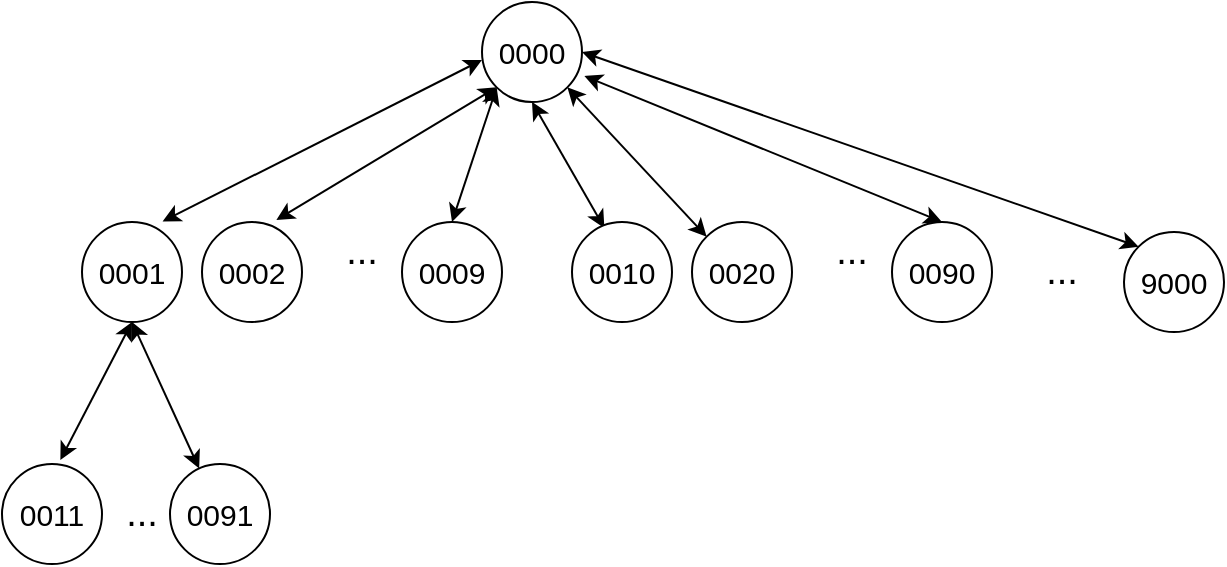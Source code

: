<mxGraphModel dx="692" dy="860" grid="0" gridSize="10" guides="1" tooltips="1" connect="1" arrows="1" fold="1" page="1" pageScale="1" pageWidth="827" pageHeight="1169" background="#ffffff"><root><mxCell id="0"/><mxCell id="1" parent="0"/><mxCell id="14" style="rounded=0;html=1;exitX=0;exitY=1;jettySize=auto;orthogonalLoop=1;startArrow=classic;startFill=1;" edge="1" parent="1"><mxGeometry relative="1" as="geometry"><mxPoint x="280" y="69" as="sourcePoint"/><mxPoint x="120.311" y="149.722" as="targetPoint"/></mxGeometry></mxCell><mxCell id="16" style="edgeStyle=none;rounded=0;html=1;exitX=0;exitY=1;entryX=0.744;entryY=-0.02;entryPerimeter=0;jettySize=auto;orthogonalLoop=1;startArrow=classic;startFill=1;" edge="1" parent="1" source="2" target="4"><mxGeometry relative="1" as="geometry"/></mxCell><mxCell id="17" style="edgeStyle=none;rounded=0;html=1;exitX=1.024;exitY=0.74;entryX=0.5;entryY=0;startArrow=classic;startFill=1;jettySize=auto;orthogonalLoop=1;exitPerimeter=0;" edge="1" parent="1" source="2" target="12"><mxGeometry relative="1" as="geometry"/></mxCell><mxCell id="18" style="edgeStyle=none;rounded=0;html=1;exitX=0;exitY=1;entryX=0.5;entryY=0;startArrow=classic;startFill=1;jettySize=auto;orthogonalLoop=1;" edge="1" parent="1" source="2" target="6"><mxGeometry relative="1" as="geometry"/></mxCell><mxCell id="19" style="edgeStyle=none;rounded=0;html=1;exitX=0.5;exitY=1;entryX=0.324;entryY=0.06;entryPerimeter=0;startArrow=classic;startFill=1;jettySize=auto;orthogonalLoop=1;" edge="1" parent="1" source="2" target="9"><mxGeometry relative="1" as="geometry"/></mxCell><mxCell id="20" style="edgeStyle=none;rounded=0;html=1;exitX=1;exitY=1;entryX=0;entryY=0;startArrow=classic;startFill=1;jettySize=auto;orthogonalLoop=1;" edge="1" parent="1" source="2" target="10"><mxGeometry relative="1" as="geometry"/></mxCell><mxCell id="27" style="edgeStyle=none;rounded=0;html=1;exitX=1;exitY=0.5;entryX=0;entryY=0;startArrow=classic;startFill=1;jettySize=auto;orthogonalLoop=1;" edge="1" parent="1" source="2" target="26"><mxGeometry relative="1" as="geometry"/></mxCell><mxCell id="2" value="&lt;font style=&quot;font-size: 15px&quot;&gt;0000&lt;/font&gt;" style="ellipse;whiteSpace=wrap;html=1;aspect=fixed;" vertex="1" parent="1"><mxGeometry x="280" y="40" width="50" height="50" as="geometry"/></mxCell><mxCell id="4" value="&lt;font style=&quot;font-size: 15px&quot;&gt;0002&lt;/font&gt;" style="ellipse;whiteSpace=wrap;html=1;aspect=fixed;" vertex="1" parent="1"><mxGeometry x="140" y="150" width="50" height="50" as="geometry"/></mxCell><mxCell id="5" value="&lt;font style=&quot;font-size: 19px&quot;&gt;...&lt;/font&gt;" style="text;html=1;strokeColor=none;fillColor=none;align=center;verticalAlign=middle;whiteSpace=wrap;rounded=0;" vertex="1" parent="1"><mxGeometry x="200" y="155" width="40" height="20" as="geometry"/></mxCell><mxCell id="6" value="&lt;font style=&quot;font-size: 15px&quot;&gt;0009&lt;/font&gt;" style="ellipse;whiteSpace=wrap;html=1;aspect=fixed;" vertex="1" parent="1"><mxGeometry x="240" y="150" width="50" height="50" as="geometry"/></mxCell><mxCell id="9" value="&lt;font style=&quot;font-size: 15px&quot;&gt;0010&lt;/font&gt;" style="ellipse;whiteSpace=wrap;html=1;aspect=fixed;" vertex="1" parent="1"><mxGeometry x="325" y="150" width="50" height="50" as="geometry"/></mxCell><mxCell id="10" value="&lt;font style=&quot;font-size: 15px&quot;&gt;0020&lt;/font&gt;" style="ellipse;whiteSpace=wrap;html=1;aspect=fixed;" vertex="1" parent="1"><mxGeometry x="385" y="150" width="50" height="50" as="geometry"/></mxCell><mxCell id="11" value="&lt;font style=&quot;font-size: 19px&quot;&gt;...&lt;/font&gt;" style="text;html=1;strokeColor=none;fillColor=none;align=center;verticalAlign=middle;whiteSpace=wrap;rounded=0;" vertex="1" parent="1"><mxGeometry x="445" y="155" width="40" height="20" as="geometry"/></mxCell><mxCell id="12" value="&lt;font style=&quot;font-size: 15px&quot;&gt;0090&lt;/font&gt;" style="ellipse;whiteSpace=wrap;html=1;aspect=fixed;" vertex="1" parent="1"><mxGeometry x="485" y="150" width="50" height="50" as="geometry"/></mxCell><mxCell id="13" value="&lt;font style=&quot;font-size: 19px&quot;&gt;...&lt;/font&gt;" style="text;html=1;strokeColor=none;fillColor=none;align=center;verticalAlign=middle;whiteSpace=wrap;rounded=0;" vertex="1" parent="1"><mxGeometry x="550" y="165" width="40" height="20" as="geometry"/></mxCell><mxCell id="23" style="edgeStyle=none;rounded=0;html=1;exitX=0.5;exitY=1;startArrow=classic;startFill=1;jettySize=auto;orthogonalLoop=1;" edge="1" parent="1" source="21"><mxGeometry relative="1" as="geometry"><mxPoint x="69.18" y="269.011" as="targetPoint"/></mxGeometry></mxCell><mxCell id="25" style="edgeStyle=none;rounded=0;html=1;exitX=0.5;exitY=1;startArrow=classic;startFill=1;jettySize=auto;orthogonalLoop=1;" edge="1" parent="1" source="21" target="24"><mxGeometry relative="1" as="geometry"/></mxCell><mxCell id="21" value="&lt;font style=&quot;font-size: 15px&quot;&gt;0001&lt;/font&gt;" style="ellipse;whiteSpace=wrap;html=1;aspect=fixed;" vertex="1" parent="1"><mxGeometry x="80" y="150" width="50" height="50" as="geometry"/></mxCell><mxCell id="22" value="&lt;font style=&quot;font-size: 15px&quot;&gt;0011&lt;/font&gt;" style="ellipse;whiteSpace=wrap;html=1;aspect=fixed;" vertex="1" parent="1"><mxGeometry x="40" y="271" width="50" height="50" as="geometry"/></mxCell><mxCell id="24" value="&lt;font style=&quot;font-size: 15px&quot;&gt;0091&lt;/font&gt;" style="ellipse;whiteSpace=wrap;html=1;aspect=fixed;" vertex="1" parent="1"><mxGeometry x="124" y="271" width="50" height="50" as="geometry"/></mxCell><mxCell id="26" value="&lt;span style=&quot;font-size: 15px&quot;&gt;9000&lt;/span&gt;" style="ellipse;whiteSpace=wrap;html=1;aspect=fixed;" vertex="1" parent="1"><mxGeometry x="601" y="155" width="50" height="50" as="geometry"/></mxCell><mxCell id="28" value="&lt;font style=&quot;font-size: 19px&quot;&gt;...&lt;/font&gt;" style="text;html=1;strokeColor=none;fillColor=none;align=center;verticalAlign=middle;whiteSpace=wrap;rounded=0;" vertex="1" parent="1"><mxGeometry x="90" y="286" width="40" height="20" as="geometry"/></mxCell></root></mxGraphModel>